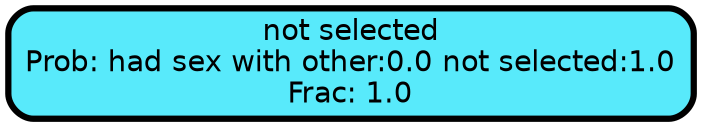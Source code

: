graph Tree {
node [shape=box, style="filled, rounded",color="black",penwidth="3",fontcolor="black",                 fontname=helvetica] ;
graph [ranksep="0 equally", splines=straight,                 bgcolor=transparent, dpi=200] ;
edge [fontname=helvetica, color=black] ;
0 [label="not selected
Prob: had sex with other:0.0 not selected:1.0
Frac: 1.0", fillcolor="#58eafb"] ;
{rank = same;}}